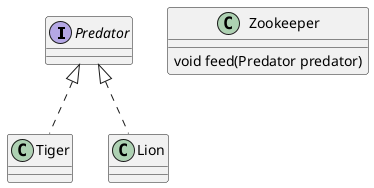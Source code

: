 @startuml

interface Predator
class Tiger implements Predator
class Lion implements Predator

class Zookeeper {
    void feed(Predator predator)
}

@enduml